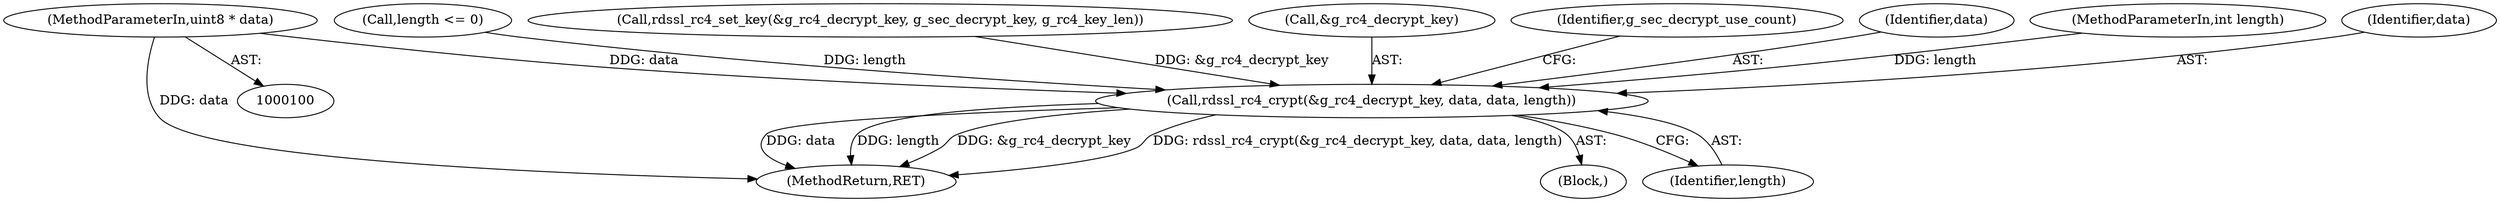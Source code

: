 digraph "0_rdesktop_4dca546d04321a610c1835010b5dad85163b65e1_15@pointer" {
"1000101" [label="(MethodParameterIn,uint8 * data)"];
"1000125" [label="(Call,rdssl_rc4_crypt(&g_rc4_decrypt_key, data, data, length))"];
"1000133" [label="(MethodReturn,RET)"];
"1000103" [label="(Block,)"];
"1000105" [label="(Call,length <= 0)"];
"1000101" [label="(MethodParameterIn,uint8 * data)"];
"1000117" [label="(Call,rdssl_rc4_set_key(&g_rc4_decrypt_key, g_sec_decrypt_key, g_rc4_key_len))"];
"1000126" [label="(Call,&g_rc4_decrypt_key)"];
"1000132" [label="(Identifier,g_sec_decrypt_use_count)"];
"1000129" [label="(Identifier,data)"];
"1000125" [label="(Call,rdssl_rc4_crypt(&g_rc4_decrypt_key, data, data, length))"];
"1000102" [label="(MethodParameterIn,int length)"];
"1000128" [label="(Identifier,data)"];
"1000130" [label="(Identifier,length)"];
"1000101" -> "1000100"  [label="AST: "];
"1000101" -> "1000133"  [label="DDG: data"];
"1000101" -> "1000125"  [label="DDG: data"];
"1000125" -> "1000103"  [label="AST: "];
"1000125" -> "1000130"  [label="CFG: "];
"1000126" -> "1000125"  [label="AST: "];
"1000128" -> "1000125"  [label="AST: "];
"1000129" -> "1000125"  [label="AST: "];
"1000130" -> "1000125"  [label="AST: "];
"1000132" -> "1000125"  [label="CFG: "];
"1000125" -> "1000133"  [label="DDG: rdssl_rc4_crypt(&g_rc4_decrypt_key, data, data, length)"];
"1000125" -> "1000133"  [label="DDG: data"];
"1000125" -> "1000133"  [label="DDG: length"];
"1000125" -> "1000133"  [label="DDG: &g_rc4_decrypt_key"];
"1000117" -> "1000125"  [label="DDG: &g_rc4_decrypt_key"];
"1000105" -> "1000125"  [label="DDG: length"];
"1000102" -> "1000125"  [label="DDG: length"];
}
